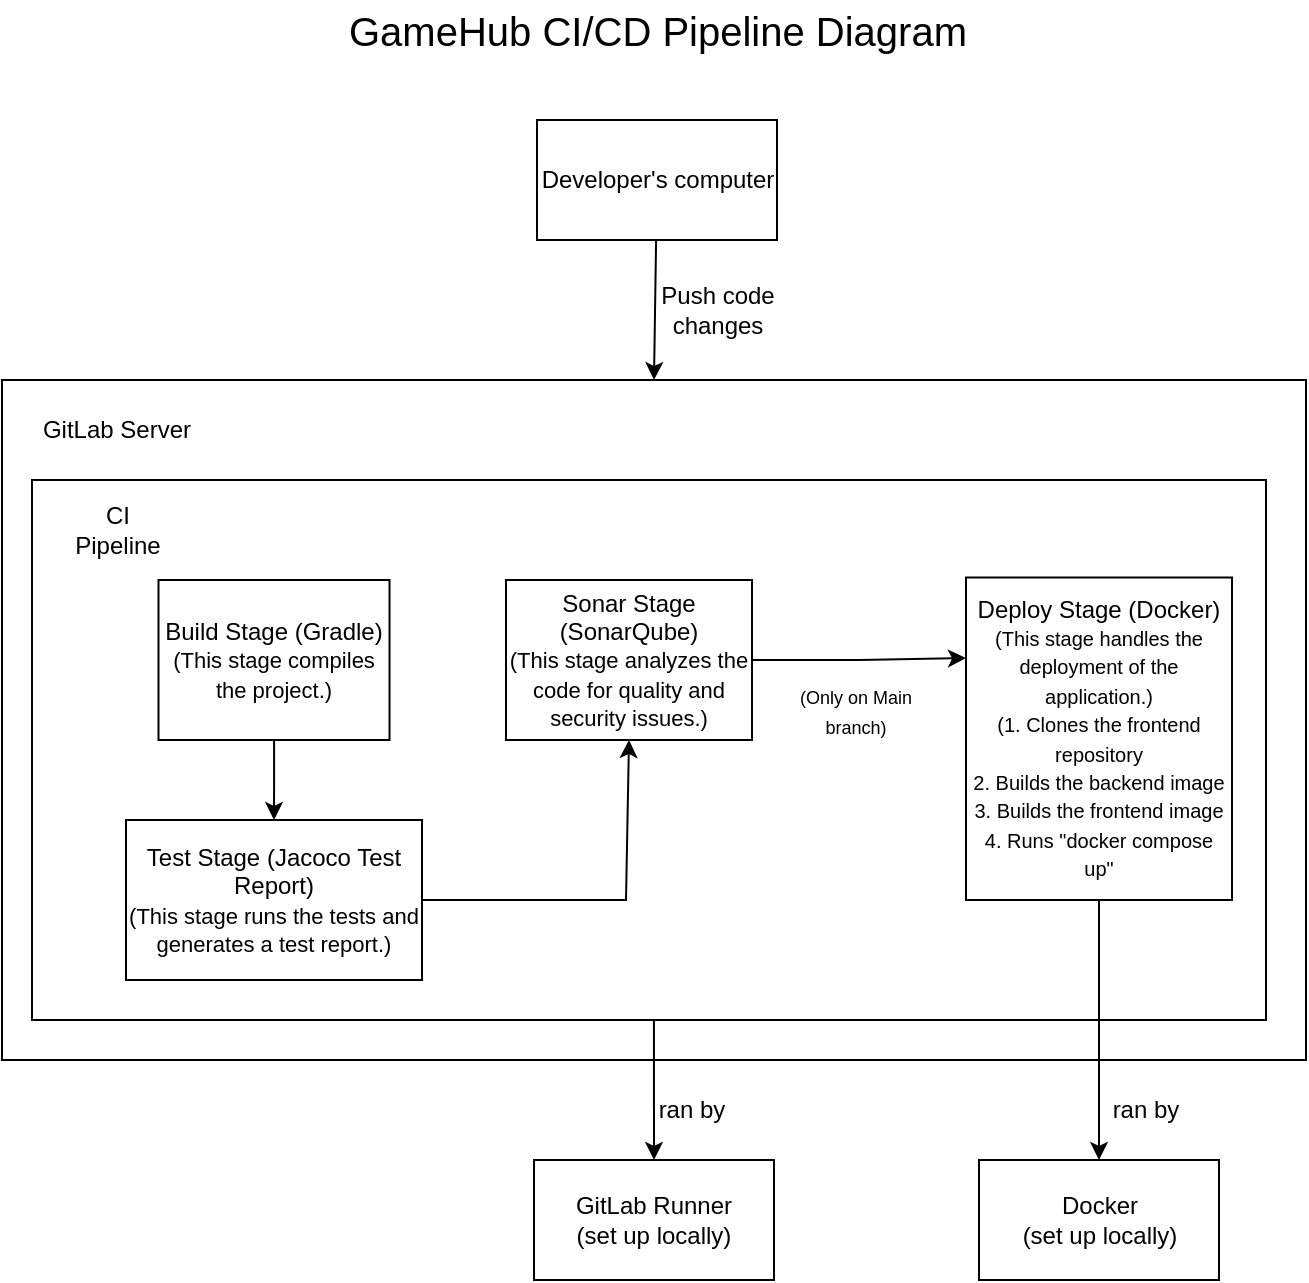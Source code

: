 <mxfile version="24.5.1" type="device">
  <diagram name="Page-1" id="pe52HGPeSi2s6OKuyh_Y">
    <mxGraphModel dx="1009" dy="621" grid="1" gridSize="10" guides="1" tooltips="1" connect="1" arrows="1" fold="1" page="1" pageScale="1" pageWidth="850" pageHeight="1100" math="0" shadow="0">
      <root>
        <mxCell id="0" />
        <mxCell id="1" parent="0" />
        <mxCell id="BFWfgl-I0xqWNeOx7CLU-1" value="Developer&#39;s computer" style="rounded=0;whiteSpace=wrap;html=1;" parent="1" vertex="1">
          <mxGeometry x="365.5" y="160" width="120" height="60" as="geometry" />
        </mxCell>
        <mxCell id="BFWfgl-I0xqWNeOx7CLU-2" value="" style="rounded=0;whiteSpace=wrap;html=1;" parent="1" vertex="1">
          <mxGeometry x="98" y="290" width="652" height="340" as="geometry" />
        </mxCell>
        <mxCell id="BFWfgl-I0xqWNeOx7CLU-3" value="" style="rounded=0;whiteSpace=wrap;html=1;" parent="1" vertex="1">
          <mxGeometry x="113" y="340" width="617" height="270" as="geometry" />
        </mxCell>
        <mxCell id="BFWfgl-I0xqWNeOx7CLU-4" value="GitLab Server" style="text;html=1;align=center;verticalAlign=middle;whiteSpace=wrap;rounded=0;" parent="1" vertex="1">
          <mxGeometry x="113" y="300" width="85" height="30" as="geometry" />
        </mxCell>
        <mxCell id="BFWfgl-I0xqWNeOx7CLU-5" value="CI Pipeline" style="text;html=1;align=center;verticalAlign=middle;whiteSpace=wrap;rounded=0;" parent="1" vertex="1">
          <mxGeometry x="125.5" y="350" width="60" height="30" as="geometry" />
        </mxCell>
        <mxCell id="1nu3xd6Rph8kpx9iKQOS-1" value="" style="edgeStyle=orthogonalEdgeStyle;rounded=0;orthogonalLoop=1;jettySize=auto;html=1;" parent="1" source="BFWfgl-I0xqWNeOx7CLU-6" target="BFWfgl-I0xqWNeOx7CLU-7" edge="1">
          <mxGeometry relative="1" as="geometry" />
        </mxCell>
        <mxCell id="BFWfgl-I0xqWNeOx7CLU-6" value="Build Stage (Gradle)&lt;br&gt;&lt;font style=&quot;font-size: 11px;&quot;&gt;(This stage compiles the project.)&lt;/font&gt;" style="rounded=0;whiteSpace=wrap;html=1;" parent="1" vertex="1">
          <mxGeometry x="176.25" y="390" width="115.5" height="80" as="geometry" />
        </mxCell>
        <mxCell id="BFWfgl-I0xqWNeOx7CLU-7" value="Test Stage (Jacoco Test Report) &lt;br&gt;&lt;font style=&quot;font-size: 11px;&quot;&gt;(This stage runs the tests and generates a test report.)&lt;/font&gt;" style="rounded=0;whiteSpace=wrap;html=1;" parent="1" vertex="1">
          <mxGeometry x="160" y="510" width="148" height="80" as="geometry" />
        </mxCell>
        <mxCell id="1_TNg-_M6LVk5pwfLFJ7-3" style="edgeStyle=orthogonalEdgeStyle;rounded=0;orthogonalLoop=1;jettySize=auto;html=1;entryX=0;entryY=0.25;entryDx=0;entryDy=0;" parent="1" source="BFWfgl-I0xqWNeOx7CLU-8" target="1_TNg-_M6LVk5pwfLFJ7-1" edge="1">
          <mxGeometry relative="1" as="geometry" />
        </mxCell>
        <mxCell id="BFWfgl-I0xqWNeOx7CLU-8" value="Sonar Stage (SonarQube)&lt;br&gt;&lt;font style=&quot;font-size: 11px;&quot;&gt;(This stage analyzes the code for quality and security issues.)&lt;/font&gt;" style="rounded=0;whiteSpace=wrap;html=1;" parent="1" vertex="1">
          <mxGeometry x="350" y="390" width="123" height="80" as="geometry" />
        </mxCell>
        <mxCell id="BFWfgl-I0xqWNeOx7CLU-10" value="" style="endArrow=classic;html=1;rounded=0;entryX=0.5;entryY=0;entryDx=0;entryDy=0;" parent="1" source="BFWfgl-I0xqWNeOx7CLU-1" target="BFWfgl-I0xqWNeOx7CLU-2" edge="1">
          <mxGeometry width="50" height="50" relative="1" as="geometry">
            <mxPoint x="323" y="530" as="sourcePoint" />
            <mxPoint x="413" y="290" as="targetPoint" />
          </mxGeometry>
        </mxCell>
        <mxCell id="BFWfgl-I0xqWNeOx7CLU-11" value="" style="endArrow=classic;html=1;rounded=0;exitX=1;exitY=0.5;exitDx=0;exitDy=0;entryX=0.5;entryY=1;entryDx=0;entryDy=0;" parent="1" source="BFWfgl-I0xqWNeOx7CLU-7" target="BFWfgl-I0xqWNeOx7CLU-8" edge="1">
          <mxGeometry width="50" height="50" relative="1" as="geometry">
            <mxPoint x="323" y="530" as="sourcePoint" />
            <mxPoint x="373" y="480" as="targetPoint" />
            <Array as="points">
              <mxPoint x="410" y="550" />
            </Array>
          </mxGeometry>
        </mxCell>
        <mxCell id="BFWfgl-I0xqWNeOx7CLU-12" value="" style="endArrow=classic;html=1;rounded=0;entryX=0.5;entryY=0;entryDx=0;entryDy=0;exitX=0.504;exitY=0.998;exitDx=0;exitDy=0;exitPerimeter=0;" parent="1" source="BFWfgl-I0xqWNeOx7CLU-3" target="BFWfgl-I0xqWNeOx7CLU-13" edge="1">
          <mxGeometry width="50" height="50" relative="1" as="geometry">
            <mxPoint x="390" y="750" as="sourcePoint" />
            <mxPoint x="163" y="580" as="targetPoint" />
            <Array as="points" />
          </mxGeometry>
        </mxCell>
        <mxCell id="BFWfgl-I0xqWNeOx7CLU-13" value="GitLab Runner&lt;br&gt;(set up locally)" style="rounded=0;whiteSpace=wrap;html=1;" parent="1" vertex="1">
          <mxGeometry x="364" y="680" width="120" height="60" as="geometry" />
        </mxCell>
        <mxCell id="BFWfgl-I0xqWNeOx7CLU-14" value="Push code changes" style="text;html=1;align=center;verticalAlign=middle;whiteSpace=wrap;rounded=0;" parent="1" vertex="1">
          <mxGeometry x="425.5" y="240" width="60" height="30" as="geometry" />
        </mxCell>
        <mxCell id="1_TNg-_M6LVk5pwfLFJ7-5" style="edgeStyle=orthogonalEdgeStyle;rounded=0;orthogonalLoop=1;jettySize=auto;html=1;entryX=0.5;entryY=0;entryDx=0;entryDy=0;" parent="1" source="1_TNg-_M6LVk5pwfLFJ7-1" target="1_TNg-_M6LVk5pwfLFJ7-4" edge="1">
          <mxGeometry relative="1" as="geometry" />
        </mxCell>
        <mxCell id="1_TNg-_M6LVk5pwfLFJ7-1" value="Deploy Stage (Docker)&lt;br&gt;&lt;font style=&quot;font-size: 10px;&quot;&gt;(This stage handles the deployment of the application.)&lt;br&gt;(1. Clones the frontend repository&lt;br&gt;2. Builds the backend image&lt;br&gt;3. Builds the frontend image&lt;br&gt;4. Runs &quot;docker compose up&quot;&lt;/font&gt;" style="rounded=0;whiteSpace=wrap;html=1;" parent="1" vertex="1">
          <mxGeometry x="580" y="388.75" width="133" height="161.25" as="geometry" />
        </mxCell>
        <mxCell id="1_TNg-_M6LVk5pwfLFJ7-4" value="Docker&lt;br&gt;(set up locally)" style="rounded=0;whiteSpace=wrap;html=1;" parent="1" vertex="1">
          <mxGeometry x="586.5" y="680" width="120" height="60" as="geometry" />
        </mxCell>
        <mxCell id="1nu3xd6Rph8kpx9iKQOS-2" value="&lt;font style=&quot;font-size: 9px;&quot;&gt;(Only on Main branch)&lt;/font&gt;" style="text;html=1;align=center;verticalAlign=middle;whiteSpace=wrap;rounded=0;" parent="1" vertex="1">
          <mxGeometry x="480" y="440" width="90" height="30" as="geometry" />
        </mxCell>
        <mxCell id="1nu3xd6Rph8kpx9iKQOS-3" value="GameHub CI/CD Pipeline Diagram" style="text;html=1;align=center;verticalAlign=middle;whiteSpace=wrap;rounded=0;fontSize=20;" parent="1" vertex="1">
          <mxGeometry x="269.5" y="100" width="312" height="30" as="geometry" />
        </mxCell>
        <mxCell id="1nu3xd6Rph8kpx9iKQOS-4" value="ran by" style="text;html=1;align=center;verticalAlign=middle;whiteSpace=wrap;rounded=0;" parent="1" vertex="1">
          <mxGeometry x="413" y="640" width="60" height="30" as="geometry" />
        </mxCell>
        <mxCell id="1nu3xd6Rph8kpx9iKQOS-5" value="ran by" style="text;html=1;align=center;verticalAlign=middle;whiteSpace=wrap;rounded=0;" parent="1" vertex="1">
          <mxGeometry x="640" y="640" width="60" height="30" as="geometry" />
        </mxCell>
      </root>
    </mxGraphModel>
  </diagram>
</mxfile>

